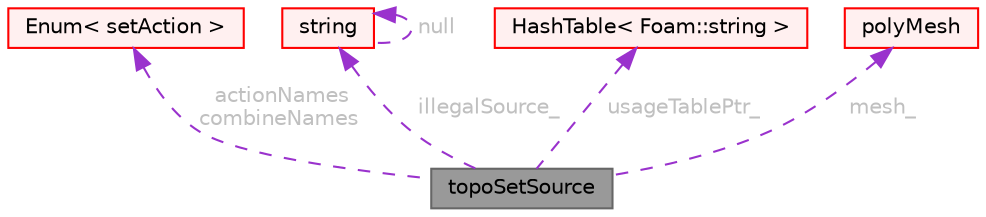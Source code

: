 digraph "topoSetSource"
{
 // LATEX_PDF_SIZE
  bgcolor="transparent";
  edge [fontname=Helvetica,fontsize=10,labelfontname=Helvetica,labelfontsize=10];
  node [fontname=Helvetica,fontsize=10,shape=box,height=0.2,width=0.4];
  Node1 [id="Node000001",label="topoSetSource",height=0.2,width=0.4,color="gray40", fillcolor="grey60", style="filled", fontcolor="black",tooltip="Base class of a source for a topoSet."];
  Node2 -> Node1 [id="edge1_Node000001_Node000002",dir="back",color="darkorchid3",style="dashed",tooltip=" ",label=" actionNames\ncombineNames",fontcolor="grey" ];
  Node2 [id="Node000002",label="Enum\< setAction \>",height=0.2,width=0.4,color="red", fillcolor="#FFF0F0", style="filled",URL="$classFoam_1_1Enum.html",tooltip=" "];
  Node4 -> Node1 [id="edge2_Node000001_Node000004",dir="back",color="darkorchid3",style="dashed",tooltip=" ",label=" illegalSource_",fontcolor="grey" ];
  Node4 [id="Node000004",label="string",height=0.2,width=0.4,color="red", fillcolor="#FFF0F0", style="filled",URL="$classFoam_1_1string.html",tooltip="A class for handling character strings derived from std::string."];
  Node4 -> Node4 [id="edge3_Node000004_Node000004",dir="back",color="darkorchid3",style="dashed",tooltip=" ",label=" null",fontcolor="grey" ];
  Node6 -> Node1 [id="edge4_Node000001_Node000006",dir="back",color="darkorchid3",style="dashed",tooltip=" ",label=" usageTablePtr_",fontcolor="grey" ];
  Node6 [id="Node000006",label="HashTable\< Foam::string \>",height=0.2,width=0.4,color="red", fillcolor="#FFF0F0", style="filled",URL="$classFoam_1_1HashTable.html",tooltip=" "];
  Node9 -> Node1 [id="edge5_Node000001_Node000009",dir="back",color="darkorchid3",style="dashed",tooltip=" ",label=" mesh_",fontcolor="grey" ];
  Node9 [id="Node000009",label="polyMesh",height=0.2,width=0.4,color="red", fillcolor="#FFF0F0", style="filled",URL="$classFoam_1_1polyMesh.html",tooltip="Mesh consisting of general polyhedral cells."];
}
